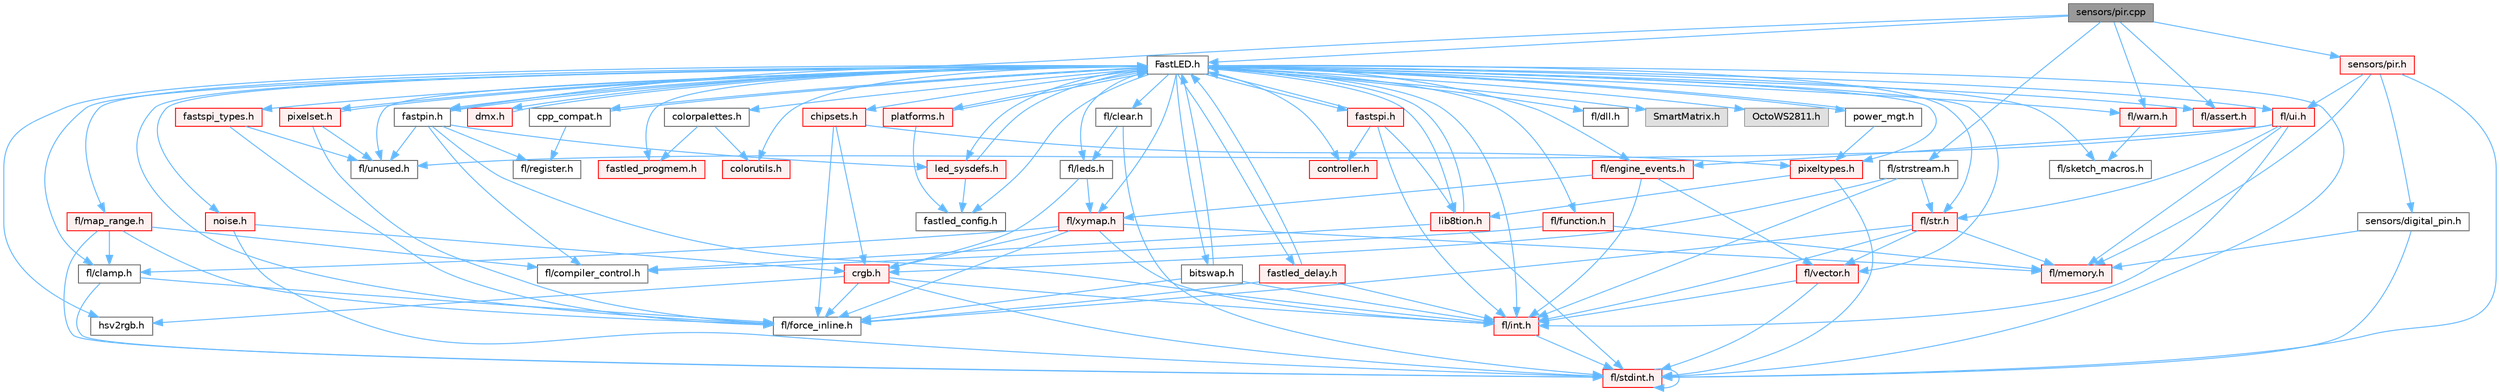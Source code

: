 digraph "sensors/pir.cpp"
{
 // INTERACTIVE_SVG=YES
 // LATEX_PDF_SIZE
  bgcolor="transparent";
  edge [fontname=Helvetica,fontsize=10,labelfontname=Helvetica,labelfontsize=10];
  node [fontname=Helvetica,fontsize=10,shape=box,height=0.2,width=0.4];
  Node1 [id="Node000001",label="sensors/pir.cpp",height=0.2,width=0.4,color="gray40", fillcolor="grey60", style="filled", fontcolor="black",tooltip=" "];
  Node1 -> Node2 [id="edge1_Node000001_Node000002",color="steelblue1",style="solid",tooltip=" "];
  Node2 [id="Node000002",label="FastLED.h",height=0.2,width=0.4,color="grey40", fillcolor="white", style="filled",URL="$db/d97/_fast_l_e_d_8h.html",tooltip="central include file for FastLED, defines the CFastLED class/object"];
  Node2 -> Node3 [id="edge2_Node000002_Node000003",color="steelblue1",style="solid",tooltip=" "];
  Node3 [id="Node000003",label="fl/stdint.h",height=0.2,width=0.4,color="red", fillcolor="#FFF0F0", style="filled",URL="$df/dd8/stdint_8h.html",tooltip=" "];
  Node3 -> Node3 [id="edge3_Node000003_Node000003",color="steelblue1",style="solid",tooltip=" "];
  Node2 -> Node5 [id="edge4_Node000002_Node000005",color="steelblue1",style="solid",tooltip=" "];
  Node5 [id="Node000005",label="fl/dll.h",height=0.2,width=0.4,color="grey40", fillcolor="white", style="filled",URL="$d3/d4b/dll_8h.html",tooltip="FastLED dynamic library interface - lightweight header for external callers."];
  Node2 -> Node6 [id="edge5_Node000002_Node000006",color="steelblue1",style="solid",tooltip=" "];
  Node6 [id="Node000006",label="SmartMatrix.h",height=0.2,width=0.4,color="grey60", fillcolor="#E0E0E0", style="filled",tooltip=" "];
  Node2 -> Node7 [id="edge6_Node000002_Node000007",color="steelblue1",style="solid",tooltip=" "];
  Node7 [id="Node000007",label="OctoWS2811.h",height=0.2,width=0.4,color="grey60", fillcolor="#E0E0E0", style="filled",tooltip=" "];
  Node2 -> Node8 [id="edge7_Node000002_Node000008",color="steelblue1",style="solid",tooltip=" "];
  Node8 [id="Node000008",label="fl/force_inline.h",height=0.2,width=0.4,color="grey40", fillcolor="white", style="filled",URL="$d4/d64/force__inline_8h.html",tooltip=" "];
  Node2 -> Node9 [id="edge8_Node000002_Node000009",color="steelblue1",style="solid",tooltip=" "];
  Node9 [id="Node000009",label="cpp_compat.h",height=0.2,width=0.4,color="grey40", fillcolor="white", style="filled",URL="$d9/d13/cpp__compat_8h.html",tooltip="Compatibility functions based on C++ version."];
  Node9 -> Node2 [id="edge9_Node000009_Node000002",color="steelblue1",style="solid",tooltip=" "];
  Node9 -> Node10 [id="edge10_Node000009_Node000010",color="steelblue1",style="solid",tooltip=" "];
  Node10 [id="Node000010",label="fl/register.h",height=0.2,width=0.4,color="grey40", fillcolor="white", style="filled",URL="$df/d80/register_8h.html",tooltip=" "];
  Node2 -> Node11 [id="edge11_Node000002_Node000011",color="steelblue1",style="solid",tooltip=" "];
  Node11 [id="Node000011",label="fastled_config.h",height=0.2,width=0.4,color="grey40", fillcolor="white", style="filled",URL="$d5/d11/fastled__config_8h.html",tooltip="Contains definitions that can be used to configure FastLED at compile time."];
  Node2 -> Node12 [id="edge12_Node000002_Node000012",color="steelblue1",style="solid",tooltip=" "];
  Node12 [id="Node000012",label="led_sysdefs.h",height=0.2,width=0.4,color="red", fillcolor="#FFF0F0", style="filled",URL="$d9/d3e/led__sysdefs_8h.html",tooltip="Determines which platform system definitions to include."];
  Node12 -> Node2 [id="edge13_Node000012_Node000002",color="steelblue1",style="solid",tooltip=" "];
  Node12 -> Node11 [id="edge14_Node000012_Node000011",color="steelblue1",style="solid",tooltip=" "];
  Node2 -> Node15 [id="edge15_Node000002_Node000015",color="steelblue1",style="solid",tooltip=" "];
  Node15 [id="Node000015",label="fastled_delay.h",height=0.2,width=0.4,color="red", fillcolor="#FFF0F0", style="filled",URL="$d0/da8/fastled__delay_8h.html",tooltip="Utility functions and classes for managing delay cycles."];
  Node15 -> Node2 [id="edge16_Node000015_Node000002",color="steelblue1",style="solid",tooltip=" "];
  Node15 -> Node8 [id="edge17_Node000015_Node000008",color="steelblue1",style="solid",tooltip=" "];
  Node15 -> Node17 [id="edge18_Node000015_Node000017",color="steelblue1",style="solid",tooltip=" "];
  Node17 [id="Node000017",label="fl/int.h",height=0.2,width=0.4,color="red", fillcolor="#FFF0F0", style="filled",URL="$d3/d7e/int_8h.html",tooltip=" "];
  Node17 -> Node3 [id="edge19_Node000017_Node000003",color="steelblue1",style="solid",tooltip=" "];
  Node2 -> Node19 [id="edge20_Node000002_Node000019",color="steelblue1",style="solid",tooltip=" "];
  Node19 [id="Node000019",label="bitswap.h",height=0.2,width=0.4,color="grey40", fillcolor="white", style="filled",URL="$de/ded/bitswap_8h.html",tooltip="Functions for doing a rotation of bits/bytes used by parallel output."];
  Node19 -> Node2 [id="edge21_Node000019_Node000002",color="steelblue1",style="solid",tooltip=" "];
  Node19 -> Node8 [id="edge22_Node000019_Node000008",color="steelblue1",style="solid",tooltip=" "];
  Node19 -> Node17 [id="edge23_Node000019_Node000017",color="steelblue1",style="solid",tooltip=" "];
  Node2 -> Node20 [id="edge24_Node000002_Node000020",color="steelblue1",style="solid",tooltip=" "];
  Node20 [id="Node000020",label="controller.h",height=0.2,width=0.4,color="red", fillcolor="#FFF0F0", style="filled",URL="$d2/dd9/controller_8h.html",tooltip="deprecated: base definitions used by led controllers for writing out led data"];
  Node2 -> Node119 [id="edge25_Node000002_Node000119",color="steelblue1",style="solid",tooltip=" "];
  Node119 [id="Node000119",label="fastpin.h",height=0.2,width=0.4,color="grey40", fillcolor="white", style="filled",URL="$db/d65/fastpin_8h.html",tooltip="Class base definitions for defining fast pin access."];
  Node119 -> Node2 [id="edge26_Node000119_Node000002",color="steelblue1",style="solid",tooltip=" "];
  Node119 -> Node26 [id="edge27_Node000119_Node000026",color="steelblue1",style="solid",tooltip=" "];
  Node26 [id="Node000026",label="fl/compiler_control.h",height=0.2,width=0.4,color="grey40", fillcolor="white", style="filled",URL="$d4/d54/compiler__control_8h.html",tooltip=" "];
  Node119 -> Node12 [id="edge28_Node000119_Node000012",color="steelblue1",style="solid",tooltip=" "];
  Node119 -> Node56 [id="edge29_Node000119_Node000056",color="steelblue1",style="solid",tooltip=" "];
  Node56 [id="Node000056",label="fl/unused.h",height=0.2,width=0.4,color="grey40", fillcolor="white", style="filled",URL="$d8/d4b/unused_8h.html",tooltip=" "];
  Node119 -> Node17 [id="edge30_Node000119_Node000017",color="steelblue1",style="solid",tooltip=" "];
  Node119 -> Node10 [id="edge31_Node000119_Node000010",color="steelblue1",style="solid",tooltip=" "];
  Node2 -> Node120 [id="edge32_Node000002_Node000120",color="steelblue1",style="solid",tooltip=" "];
  Node120 [id="Node000120",label="fastspi_types.h",height=0.2,width=0.4,color="red", fillcolor="#FFF0F0", style="filled",URL="$d2/ddb/fastspi__types_8h.html",tooltip="Data types and constants used by SPI interfaces."];
  Node120 -> Node8 [id="edge33_Node000120_Node000008",color="steelblue1",style="solid",tooltip=" "];
  Node120 -> Node56 [id="edge34_Node000120_Node000056",color="steelblue1",style="solid",tooltip=" "];
  Node2 -> Node121 [id="edge35_Node000002_Node000121",color="steelblue1",style="solid",tooltip=" "];
  Node121 [id="Node000121",label="dmx.h",height=0.2,width=0.4,color="red", fillcolor="#FFF0F0", style="filled",URL="$d3/de1/dmx_8h.html",tooltip="Defines the DMX512-based LED controllers."];
  Node121 -> Node2 [id="edge36_Node000121_Node000002",color="steelblue1",style="solid",tooltip=" "];
  Node2 -> Node124 [id="edge37_Node000002_Node000124",color="steelblue1",style="solid",tooltip=" "];
  Node124 [id="Node000124",label="platforms.h",height=0.2,width=0.4,color="red", fillcolor="#FFF0F0", style="filled",URL="$da/dc9/platforms_8h.html",tooltip="Determines which platforms headers to include."];
  Node124 -> Node2 [id="edge38_Node000124_Node000002",color="steelblue1",style="solid",tooltip=" "];
  Node124 -> Node11 [id="edge39_Node000124_Node000011",color="steelblue1",style="solid",tooltip=" "];
  Node2 -> Node32 [id="edge40_Node000002_Node000032",color="steelblue1",style="solid",tooltip=" "];
  Node32 [id="Node000032",label="fastled_progmem.h",height=0.2,width=0.4,color="red", fillcolor="#FFF0F0", style="filled",URL="$df/dab/fastled__progmem_8h.html",tooltip="Wrapper definitions to allow seamless use of PROGMEM in environments that have it."];
  Node2 -> Node23 [id="edge41_Node000002_Node000023",color="steelblue1",style="solid",tooltip=" "];
  Node23 [id="Node000023",label="lib8tion.h",height=0.2,width=0.4,color="red", fillcolor="#FFF0F0", style="filled",URL="$df/da5/lib8tion_8h.html",tooltip="Fast, efficient 8-bit math functions specifically designed for high-performance LED programming."];
  Node23 -> Node2 [id="edge42_Node000023_Node000002",color="steelblue1",style="solid",tooltip=" "];
  Node23 -> Node26 [id="edge43_Node000023_Node000026",color="steelblue1",style="solid",tooltip=" "];
  Node23 -> Node3 [id="edge44_Node000023_Node000003",color="steelblue1",style="solid",tooltip=" "];
  Node2 -> Node22 [id="edge45_Node000002_Node000022",color="steelblue1",style="solid",tooltip=" "];
  Node22 [id="Node000022",label="pixeltypes.h",height=0.2,width=0.4,color="red", fillcolor="#FFF0F0", style="filled",URL="$d2/dba/pixeltypes_8h.html",tooltip="Includes defintions for RGB and HSV pixels."];
  Node22 -> Node3 [id="edge46_Node000022_Node000003",color="steelblue1",style="solid",tooltip=" "];
  Node22 -> Node23 [id="edge47_Node000022_Node000023",color="steelblue1",style="solid",tooltip=" "];
  Node2 -> Node80 [id="edge48_Node000002_Node000080",color="steelblue1",style="solid",tooltip=" "];
  Node80 [id="Node000080",label="hsv2rgb.h",height=0.2,width=0.4,color="grey40", fillcolor="white", style="filled",URL="$de/d9a/hsv2rgb_8h.html",tooltip="Functions to convert from the HSV colorspace to the RGB colorspace."];
  Node2 -> Node126 [id="edge49_Node000002_Node000126",color="steelblue1",style="solid",tooltip=" "];
  Node126 [id="Node000126",label="colorutils.h",height=0.2,width=0.4,color="red", fillcolor="#FFF0F0", style="filled",URL="$d1/dfb/colorutils_8h.html",tooltip=" "];
  Node2 -> Node131 [id="edge50_Node000002_Node000131",color="steelblue1",style="solid",tooltip=" "];
  Node131 [id="Node000131",label="pixelset.h",height=0.2,width=0.4,color="red", fillcolor="#FFF0F0", style="filled",URL="$d4/d46/pixelset_8h.html",tooltip="Declares classes for managing logical groups of LEDs."];
  Node131 -> Node8 [id="edge51_Node000131_Node000008",color="steelblue1",style="solid",tooltip=" "];
  Node131 -> Node56 [id="edge52_Node000131_Node000056",color="steelblue1",style="solid",tooltip=" "];
  Node131 -> Node2 [id="edge53_Node000131_Node000002",color="steelblue1",style="solid",tooltip=" "];
  Node2 -> Node132 [id="edge54_Node000002_Node000132",color="steelblue1",style="solid",tooltip=" "];
  Node132 [id="Node000132",label="colorpalettes.h",height=0.2,width=0.4,color="grey40", fillcolor="white", style="filled",URL="$dc/dcc/colorpalettes_8h.html",tooltip="Declarations for the predefined color palettes supplied by FastLED."];
  Node132 -> Node126 [id="edge55_Node000132_Node000126",color="steelblue1",style="solid",tooltip=" "];
  Node132 -> Node32 [id="edge56_Node000132_Node000032",color="steelblue1",style="solid",tooltip=" "];
  Node2 -> Node133 [id="edge57_Node000002_Node000133",color="steelblue1",style="solid",tooltip=" "];
  Node133 [id="Node000133",label="noise.h",height=0.2,width=0.4,color="red", fillcolor="#FFF0F0", style="filled",URL="$d1/d31/noise_8h.html",tooltip="Functions to generate and fill arrays with noise."];
  Node133 -> Node3 [id="edge58_Node000133_Node000003",color="steelblue1",style="solid",tooltip=" "];
  Node133 -> Node76 [id="edge59_Node000133_Node000076",color="steelblue1",style="solid",tooltip=" "];
  Node76 [id="Node000076",label="crgb.h",height=0.2,width=0.4,color="red", fillcolor="#FFF0F0", style="filled",URL="$db/dd1/crgb_8h.html",tooltip="Defines the red, green, and blue (RGB) pixel struct."];
  Node76 -> Node3 [id="edge60_Node000076_Node000003",color="steelblue1",style="solid",tooltip=" "];
  Node76 -> Node17 [id="edge61_Node000076_Node000017",color="steelblue1",style="solid",tooltip=" "];
  Node76 -> Node8 [id="edge62_Node000076_Node000008",color="steelblue1",style="solid",tooltip=" "];
  Node76 -> Node80 [id="edge63_Node000076_Node000080",color="steelblue1",style="solid",tooltip=" "];
  Node2 -> Node134 [id="edge64_Node000002_Node000134",color="steelblue1",style="solid",tooltip=" "];
  Node134 [id="Node000134",label="power_mgt.h",height=0.2,width=0.4,color="grey40", fillcolor="white", style="filled",URL="$dc/d5b/power__mgt_8h.html",tooltip="Functions to limit the power used by FastLED."];
  Node134 -> Node2 [id="edge65_Node000134_Node000002",color="steelblue1",style="solid",tooltip=" "];
  Node134 -> Node22 [id="edge66_Node000134_Node000022",color="steelblue1",style="solid",tooltip=" "];
  Node2 -> Node135 [id="edge67_Node000002_Node000135",color="steelblue1",style="solid",tooltip=" "];
  Node135 [id="Node000135",label="fastspi.h",height=0.2,width=0.4,color="red", fillcolor="#FFF0F0", style="filled",URL="$d6/ddc/fastspi_8h.html",tooltip="Serial peripheral interface (SPI) definitions per platform."];
  Node135 -> Node2 [id="edge68_Node000135_Node000002",color="steelblue1",style="solid",tooltip=" "];
  Node135 -> Node20 [id="edge69_Node000135_Node000020",color="steelblue1",style="solid",tooltip=" "];
  Node135 -> Node23 [id="edge70_Node000135_Node000023",color="steelblue1",style="solid",tooltip=" "];
  Node135 -> Node17 [id="edge71_Node000135_Node000017",color="steelblue1",style="solid",tooltip=" "];
  Node2 -> Node137 [id="edge72_Node000002_Node000137",color="steelblue1",style="solid",tooltip=" "];
  Node137 [id="Node000137",label="chipsets.h",height=0.2,width=0.4,color="red", fillcolor="#FFF0F0", style="filled",URL="$db/d66/chipsets_8h.html",tooltip="Contains the bulk of the definitions for the various LED chipsets supported."];
  Node137 -> Node22 [id="edge73_Node000137_Node000022",color="steelblue1",style="solid",tooltip=" "];
  Node137 -> Node8 [id="edge74_Node000137_Node000008",color="steelblue1",style="solid",tooltip=" "];
  Node137 -> Node76 [id="edge75_Node000137_Node000076",color="steelblue1",style="solid",tooltip=" "];
  Node2 -> Node95 [id="edge76_Node000002_Node000095",color="steelblue1",style="solid",tooltip=" "];
  Node95 [id="Node000095",label="fl/engine_events.h",height=0.2,width=0.4,color="red", fillcolor="#FFF0F0", style="filled",URL="$db/dc0/engine__events_8h.html",tooltip=" "];
  Node95 -> Node69 [id="edge77_Node000095_Node000069",color="steelblue1",style="solid",tooltip=" "];
  Node69 [id="Node000069",label="fl/vector.h",height=0.2,width=0.4,color="red", fillcolor="#FFF0F0", style="filled",URL="$d6/d68/vector_8h.html",tooltip=" "];
  Node69 -> Node3 [id="edge78_Node000069_Node000003",color="steelblue1",style="solid",tooltip=" "];
  Node69 -> Node17 [id="edge79_Node000069_Node000017",color="steelblue1",style="solid",tooltip=" "];
  Node95 -> Node116 [id="edge80_Node000095_Node000116",color="steelblue1",style="solid",tooltip=" "];
  Node116 [id="Node000116",label="fl/xymap.h",height=0.2,width=0.4,color="red", fillcolor="#FFF0F0", style="filled",URL="$da/d61/xymap_8h.html",tooltip=" "];
  Node116 -> Node17 [id="edge81_Node000116_Node000017",color="steelblue1",style="solid",tooltip=" "];
  Node116 -> Node8 [id="edge82_Node000116_Node000008",color="steelblue1",style="solid",tooltip=" "];
  Node116 -> Node76 [id="edge83_Node000116_Node000076",color="steelblue1",style="solid",tooltip=" "];
  Node116 -> Node38 [id="edge84_Node000116_Node000038",color="steelblue1",style="solid",tooltip=" "];
  Node38 [id="Node000038",label="fl/clamp.h",height=0.2,width=0.4,color="grey40", fillcolor="white", style="filled",URL="$d6/dd3/clamp_8h.html",tooltip=" "];
  Node38 -> Node3 [id="edge85_Node000038_Node000003",color="steelblue1",style="solid",tooltip=" "];
  Node38 -> Node8 [id="edge86_Node000038_Node000008",color="steelblue1",style="solid",tooltip=" "];
  Node116 -> Node43 [id="edge87_Node000116_Node000043",color="steelblue1",style="solid",tooltip=" "];
  Node43 [id="Node000043",label="fl/memory.h",height=0.2,width=0.4,color="red", fillcolor="#FFF0F0", style="filled",URL="$dc/d18/memory_8h.html",tooltip=" "];
  Node95 -> Node17 [id="edge88_Node000095_Node000017",color="steelblue1",style="solid",tooltip=" "];
  Node2 -> Node139 [id="edge89_Node000002_Node000139",color="steelblue1",style="solid",tooltip=" "];
  Node139 [id="Node000139",label="fl/leds.h",height=0.2,width=0.4,color="grey40", fillcolor="white", style="filled",URL="$da/d78/leds_8h.html",tooltip=" "];
  Node139 -> Node76 [id="edge90_Node000139_Node000076",color="steelblue1",style="solid",tooltip=" "];
  Node139 -> Node116 [id="edge91_Node000139_Node000116",color="steelblue1",style="solid",tooltip=" "];
  Node2 -> Node17 [id="edge92_Node000002_Node000017",color="steelblue1",style="solid",tooltip=" "];
  Node2 -> Node34 [id="edge93_Node000002_Node000034",color="steelblue1",style="solid",tooltip=" "];
  Node34 [id="Node000034",label="fl/str.h",height=0.2,width=0.4,color="red", fillcolor="#FFF0F0", style="filled",URL="$d1/d93/str_8h.html",tooltip=" "];
  Node34 -> Node17 [id="edge94_Node000034_Node000017",color="steelblue1",style="solid",tooltip=" "];
  Node34 -> Node43 [id="edge95_Node000034_Node000043",color="steelblue1",style="solid",tooltip=" "];
  Node34 -> Node69 [id="edge96_Node000034_Node000069",color="steelblue1",style="solid",tooltip=" "];
  Node34 -> Node8 [id="edge97_Node000034_Node000008",color="steelblue1",style="solid",tooltip=" "];
  Node2 -> Node116 [id="edge98_Node000002_Node000116",color="steelblue1",style="solid",tooltip=" "];
  Node2 -> Node38 [id="edge99_Node000002_Node000038",color="steelblue1",style="solid",tooltip=" "];
  Node2 -> Node39 [id="edge100_Node000002_Node000039",color="steelblue1",style="solid",tooltip=" "];
  Node39 [id="Node000039",label="fl/map_range.h",height=0.2,width=0.4,color="red", fillcolor="#FFF0F0", style="filled",URL="$d1/d47/map__range_8h.html",tooltip=" "];
  Node39 -> Node3 [id="edge101_Node000039_Node000003",color="steelblue1",style="solid",tooltip=" "];
  Node39 -> Node38 [id="edge102_Node000039_Node000038",color="steelblue1",style="solid",tooltip=" "];
  Node39 -> Node8 [id="edge103_Node000039_Node000008",color="steelblue1",style="solid",tooltip=" "];
  Node39 -> Node26 [id="edge104_Node000039_Node000026",color="steelblue1",style="solid",tooltip=" "];
  Node2 -> Node109 [id="edge105_Node000002_Node000109",color="steelblue1",style="solid",tooltip=" "];
  Node109 [id="Node000109",label="fl/warn.h",height=0.2,width=0.4,color="red", fillcolor="#FFF0F0", style="filled",URL="$de/d77/warn_8h.html",tooltip=" "];
  Node109 -> Node112 [id="edge106_Node000109_Node000112",color="steelblue1",style="solid",tooltip=" "];
  Node112 [id="Node000112",label="fl/sketch_macros.h",height=0.2,width=0.4,color="grey40", fillcolor="white", style="filled",URL="$d1/dbc/sketch__macros_8h.html",tooltip=" "];
  Node2 -> Node99 [id="edge107_Node000002_Node000099",color="steelblue1",style="solid",tooltip=" "];
  Node99 [id="Node000099",label="fl/assert.h",height=0.2,width=0.4,color="red", fillcolor="#FFF0F0", style="filled",URL="$dc/da7/assert_8h.html",tooltip=" "];
  Node2 -> Node56 [id="edge108_Node000002_Node000056",color="steelblue1",style="solid",tooltip=" "];
  Node2 -> Node69 [id="edge109_Node000002_Node000069",color="steelblue1",style="solid",tooltip=" "];
  Node2 -> Node114 [id="edge110_Node000002_Node000114",color="steelblue1",style="solid",tooltip=" "];
  Node114 [id="Node000114",label="fl/function.h",height=0.2,width=0.4,color="red", fillcolor="#FFF0F0", style="filled",URL="$dd/d67/function_8h.html",tooltip=" "];
  Node114 -> Node43 [id="edge111_Node000114_Node000043",color="steelblue1",style="solid",tooltip=" "];
  Node114 -> Node26 [id="edge112_Node000114_Node000026",color="steelblue1",style="solid",tooltip=" "];
  Node2 -> Node140 [id="edge113_Node000002_Node000140",color="steelblue1",style="solid",tooltip=" "];
  Node140 [id="Node000140",label="fl/clear.h",height=0.2,width=0.4,color="grey40", fillcolor="white", style="filled",URL="$df/db0/clear_8h.html",tooltip=" "];
  Node140 -> Node139 [id="edge114_Node000140_Node000139",color="steelblue1",style="solid",tooltip=" "];
  Node140 -> Node3 [id="edge115_Node000140_Node000003",color="steelblue1",style="solid",tooltip=" "];
  Node2 -> Node141 [id="edge116_Node000002_Node000141",color="steelblue1",style="solid",tooltip=" "];
  Node141 [id="Node000141",label="fl/ui.h",height=0.2,width=0.4,color="red", fillcolor="#FFF0F0", style="filled",URL="$d9/d3b/ui_8h.html",tooltip=" "];
  Node141 -> Node43 [id="edge117_Node000141_Node000043",color="steelblue1",style="solid",tooltip=" "];
  Node141 -> Node34 [id="edge118_Node000141_Node000034",color="steelblue1",style="solid",tooltip=" "];
  Node141 -> Node17 [id="edge119_Node000141_Node000017",color="steelblue1",style="solid",tooltip=" "];
  Node141 -> Node95 [id="edge120_Node000141_Node000095",color="steelblue1",style="solid",tooltip=" "];
  Node141 -> Node56 [id="edge121_Node000141_Node000056",color="steelblue1",style="solid",tooltip=" "];
  Node2 -> Node112 [id="edge122_Node000002_Node000112",color="steelblue1",style="solid",tooltip=" "];
  Node1 -> Node119 [id="edge123_Node000001_Node000119",color="steelblue1",style="solid",tooltip=" "];
  Node1 -> Node111 [id="edge124_Node000001_Node000111",color="steelblue1",style="solid",tooltip=" "];
  Node111 [id="Node000111",label="fl/strstream.h",height=0.2,width=0.4,color="grey40", fillcolor="white", style="filled",URL="$d8/d00/strstream_8h.html",tooltip=" "];
  Node111 -> Node17 [id="edge125_Node000111_Node000017",color="steelblue1",style="solid",tooltip=" "];
  Node111 -> Node34 [id="edge126_Node000111_Node000034",color="steelblue1",style="solid",tooltip=" "];
  Node111 -> Node76 [id="edge127_Node000111_Node000076",color="steelblue1",style="solid",tooltip=" "];
  Node1 -> Node109 [id="edge128_Node000001_Node000109",color="steelblue1",style="solid",tooltip=" "];
  Node1 -> Node99 [id="edge129_Node000001_Node000099",color="steelblue1",style="solid",tooltip=" "];
  Node1 -> Node149 [id="edge130_Node000001_Node000149",color="steelblue1",style="solid",tooltip=" "];
  Node149 [id="Node000149",label="sensors/pir.h",height=0.2,width=0.4,color="red", fillcolor="#FFF0F0", style="filled",URL="$d9/dd3/pir_8h.html",tooltip=" "];
  Node149 -> Node3 [id="edge131_Node000149_Node000003",color="steelblue1",style="solid",tooltip=" "];
  Node149 -> Node148 [id="edge132_Node000149_Node000148",color="steelblue1",style="solid",tooltip=" "];
  Node148 [id="Node000148",label="sensors/digital_pin.h",height=0.2,width=0.4,color="grey40", fillcolor="white", style="filled",URL="$dd/d83/digital__pin_8h.html",tooltip=" "];
  Node148 -> Node3 [id="edge133_Node000148_Node000003",color="steelblue1",style="solid",tooltip=" "];
  Node148 -> Node43 [id="edge134_Node000148_Node000043",color="steelblue1",style="solid",tooltip=" "];
  Node149 -> Node43 [id="edge135_Node000149_Node000043",color="steelblue1",style="solid",tooltip=" "];
  Node149 -> Node141 [id="edge136_Node000149_Node000141",color="steelblue1",style="solid",tooltip=" "];
}
